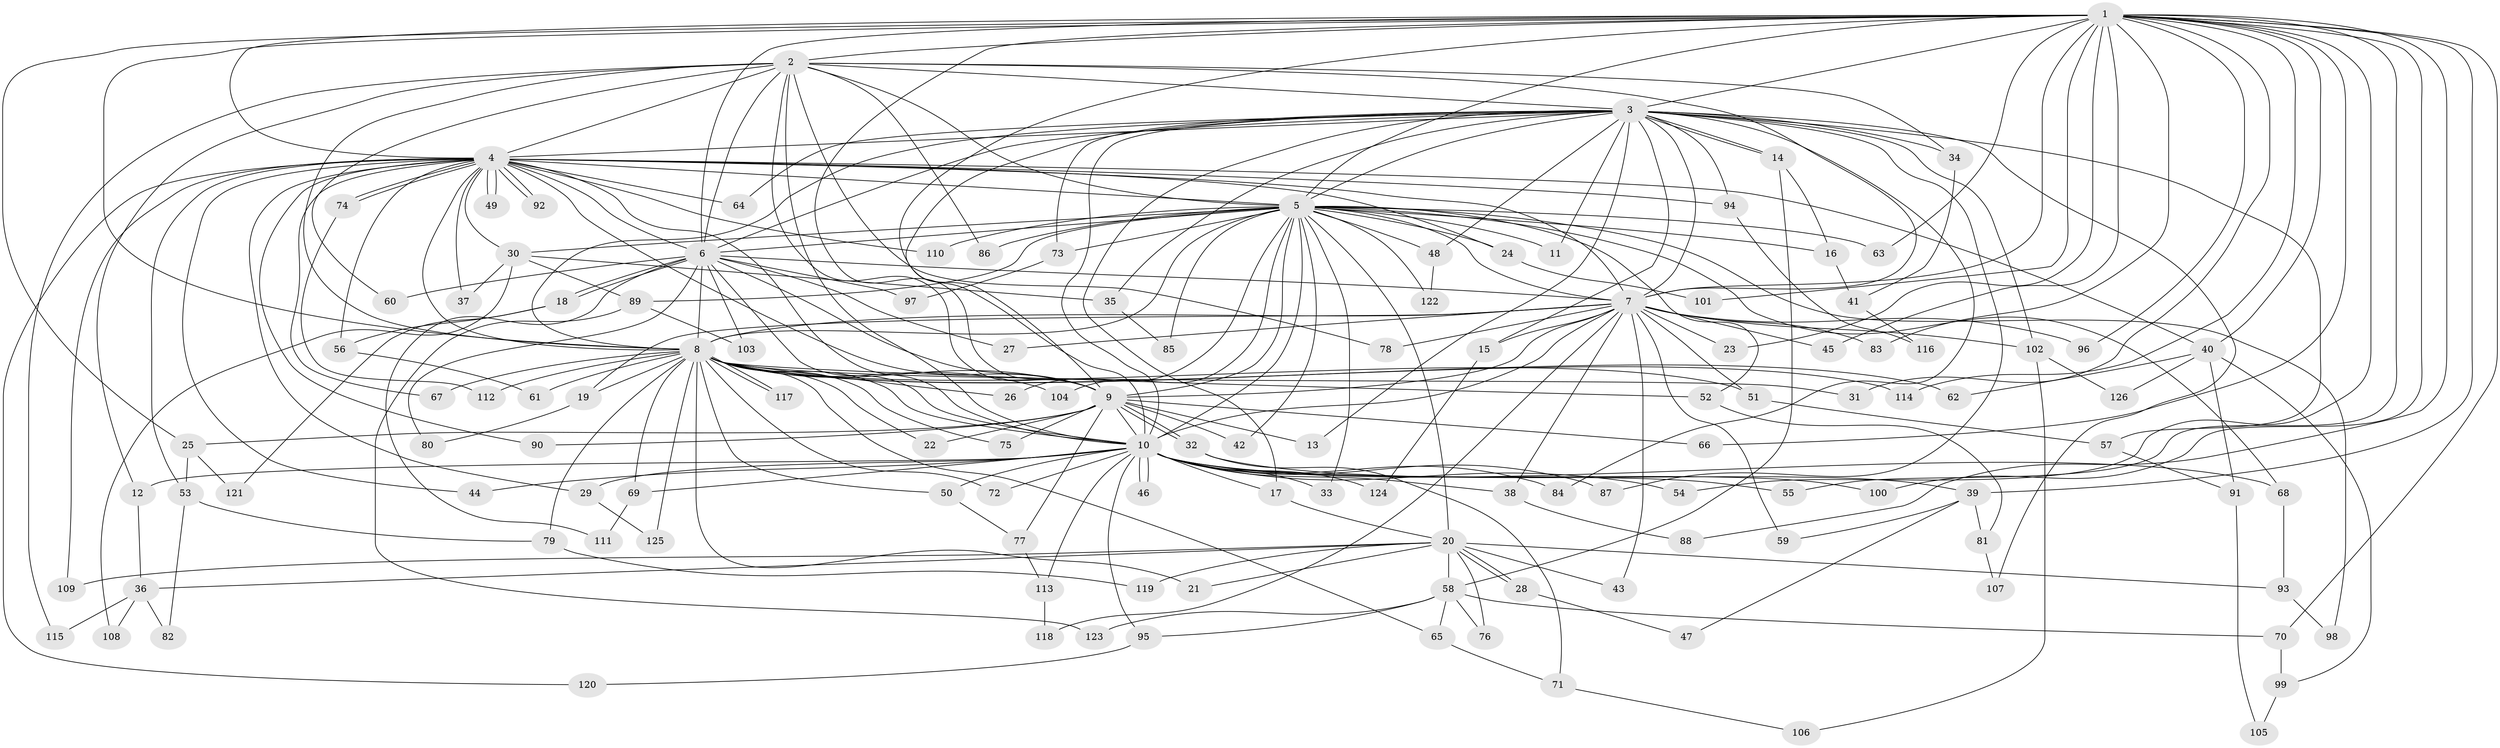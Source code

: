 // Generated by graph-tools (version 1.1) at 2025/14/03/09/25 04:14:18]
// undirected, 126 vertices, 277 edges
graph export_dot {
graph [start="1"]
  node [color=gray90,style=filled];
  1;
  2;
  3;
  4;
  5;
  6;
  7;
  8;
  9;
  10;
  11;
  12;
  13;
  14;
  15;
  16;
  17;
  18;
  19;
  20;
  21;
  22;
  23;
  24;
  25;
  26;
  27;
  28;
  29;
  30;
  31;
  32;
  33;
  34;
  35;
  36;
  37;
  38;
  39;
  40;
  41;
  42;
  43;
  44;
  45;
  46;
  47;
  48;
  49;
  50;
  51;
  52;
  53;
  54;
  55;
  56;
  57;
  58;
  59;
  60;
  61;
  62;
  63;
  64;
  65;
  66;
  67;
  68;
  69;
  70;
  71;
  72;
  73;
  74;
  75;
  76;
  77;
  78;
  79;
  80;
  81;
  82;
  83;
  84;
  85;
  86;
  87;
  88;
  89;
  90;
  91;
  92;
  93;
  94;
  95;
  96;
  97;
  98;
  99;
  100;
  101;
  102;
  103;
  104;
  105;
  106;
  107;
  108;
  109;
  110;
  111;
  112;
  113;
  114;
  115;
  116;
  117;
  118;
  119;
  120;
  121;
  122;
  123;
  124;
  125;
  126;
  1 -- 2;
  1 -- 3;
  1 -- 4;
  1 -- 5;
  1 -- 6;
  1 -- 7;
  1 -- 8;
  1 -- 9;
  1 -- 10;
  1 -- 23;
  1 -- 25;
  1 -- 31;
  1 -- 39;
  1 -- 40;
  1 -- 45;
  1 -- 54;
  1 -- 55;
  1 -- 63;
  1 -- 66;
  1 -- 70;
  1 -- 83;
  1 -- 88;
  1 -- 96;
  1 -- 100;
  1 -- 101;
  1 -- 114;
  2 -- 3;
  2 -- 4;
  2 -- 5;
  2 -- 6;
  2 -- 7;
  2 -- 8;
  2 -- 9;
  2 -- 10;
  2 -- 12;
  2 -- 34;
  2 -- 60;
  2 -- 78;
  2 -- 86;
  2 -- 115;
  3 -- 4;
  3 -- 5;
  3 -- 6;
  3 -- 7;
  3 -- 8;
  3 -- 9;
  3 -- 10;
  3 -- 11;
  3 -- 13;
  3 -- 14;
  3 -- 14;
  3 -- 15;
  3 -- 17;
  3 -- 34;
  3 -- 35;
  3 -- 48;
  3 -- 57;
  3 -- 64;
  3 -- 73;
  3 -- 84;
  3 -- 87;
  3 -- 94;
  3 -- 102;
  3 -- 107;
  4 -- 5;
  4 -- 6;
  4 -- 7;
  4 -- 8;
  4 -- 9;
  4 -- 10;
  4 -- 24;
  4 -- 29;
  4 -- 30;
  4 -- 37;
  4 -- 40;
  4 -- 44;
  4 -- 49;
  4 -- 49;
  4 -- 53;
  4 -- 56;
  4 -- 64;
  4 -- 67;
  4 -- 74;
  4 -- 74;
  4 -- 90;
  4 -- 92;
  4 -- 92;
  4 -- 94;
  4 -- 109;
  4 -- 110;
  4 -- 120;
  5 -- 6;
  5 -- 7;
  5 -- 8;
  5 -- 9;
  5 -- 10;
  5 -- 11;
  5 -- 16;
  5 -- 20;
  5 -- 24;
  5 -- 26;
  5 -- 30;
  5 -- 33;
  5 -- 42;
  5 -- 48;
  5 -- 52;
  5 -- 63;
  5 -- 68;
  5 -- 73;
  5 -- 85;
  5 -- 86;
  5 -- 89;
  5 -- 98;
  5 -- 104;
  5 -- 110;
  5 -- 122;
  6 -- 7;
  6 -- 8;
  6 -- 9;
  6 -- 10;
  6 -- 18;
  6 -- 18;
  6 -- 27;
  6 -- 60;
  6 -- 80;
  6 -- 97;
  6 -- 103;
  6 -- 111;
  7 -- 8;
  7 -- 9;
  7 -- 10;
  7 -- 15;
  7 -- 19;
  7 -- 23;
  7 -- 27;
  7 -- 38;
  7 -- 43;
  7 -- 45;
  7 -- 51;
  7 -- 59;
  7 -- 78;
  7 -- 83;
  7 -- 96;
  7 -- 102;
  7 -- 118;
  8 -- 9;
  8 -- 10;
  8 -- 19;
  8 -- 21;
  8 -- 22;
  8 -- 26;
  8 -- 31;
  8 -- 50;
  8 -- 51;
  8 -- 52;
  8 -- 61;
  8 -- 62;
  8 -- 65;
  8 -- 67;
  8 -- 69;
  8 -- 72;
  8 -- 75;
  8 -- 79;
  8 -- 104;
  8 -- 112;
  8 -- 114;
  8 -- 117;
  8 -- 117;
  8 -- 125;
  9 -- 10;
  9 -- 13;
  9 -- 22;
  9 -- 25;
  9 -- 32;
  9 -- 32;
  9 -- 42;
  9 -- 66;
  9 -- 75;
  9 -- 77;
  9 -- 90;
  10 -- 12;
  10 -- 17;
  10 -- 29;
  10 -- 33;
  10 -- 38;
  10 -- 44;
  10 -- 46;
  10 -- 46;
  10 -- 50;
  10 -- 54;
  10 -- 55;
  10 -- 68;
  10 -- 69;
  10 -- 72;
  10 -- 84;
  10 -- 87;
  10 -- 95;
  10 -- 100;
  10 -- 113;
  10 -- 124;
  12 -- 36;
  14 -- 16;
  14 -- 58;
  15 -- 124;
  16 -- 41;
  17 -- 20;
  18 -- 56;
  18 -- 121;
  19 -- 80;
  20 -- 21;
  20 -- 28;
  20 -- 28;
  20 -- 36;
  20 -- 43;
  20 -- 58;
  20 -- 76;
  20 -- 93;
  20 -- 109;
  20 -- 119;
  24 -- 101;
  25 -- 53;
  25 -- 121;
  28 -- 47;
  29 -- 125;
  30 -- 35;
  30 -- 37;
  30 -- 89;
  30 -- 108;
  32 -- 39;
  32 -- 71;
  34 -- 41;
  35 -- 85;
  36 -- 82;
  36 -- 108;
  36 -- 115;
  38 -- 88;
  39 -- 47;
  39 -- 59;
  39 -- 81;
  40 -- 62;
  40 -- 91;
  40 -- 99;
  40 -- 126;
  41 -- 116;
  48 -- 122;
  50 -- 77;
  51 -- 57;
  52 -- 81;
  53 -- 79;
  53 -- 82;
  56 -- 61;
  57 -- 91;
  58 -- 65;
  58 -- 70;
  58 -- 76;
  58 -- 95;
  58 -- 123;
  65 -- 71;
  68 -- 93;
  69 -- 111;
  70 -- 99;
  71 -- 106;
  73 -- 97;
  74 -- 112;
  77 -- 113;
  79 -- 119;
  81 -- 107;
  89 -- 103;
  89 -- 123;
  91 -- 105;
  93 -- 98;
  94 -- 116;
  95 -- 120;
  99 -- 105;
  102 -- 106;
  102 -- 126;
  113 -- 118;
}
